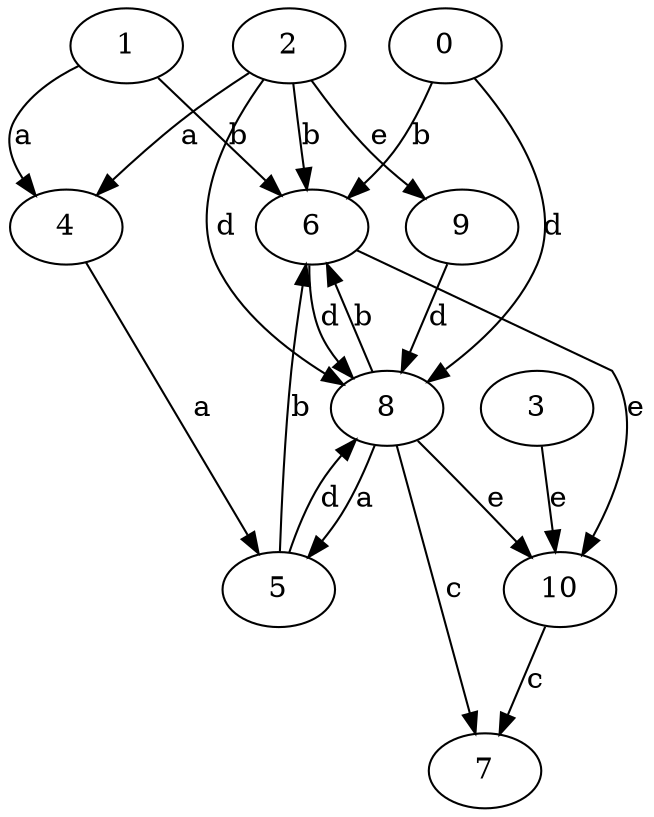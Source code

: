 strict digraph  {
0;
1;
4;
5;
6;
2;
7;
8;
9;
3;
10;
0 -> 6  [label=b];
0 -> 8  [label=d];
1 -> 4  [label=a];
1 -> 6  [label=b];
4 -> 5  [label=a];
5 -> 6  [label=b];
5 -> 8  [label=d];
6 -> 8  [label=d];
6 -> 10  [label=e];
2 -> 4  [label=a];
2 -> 6  [label=b];
2 -> 8  [label=d];
2 -> 9  [label=e];
8 -> 5  [label=a];
8 -> 6  [label=b];
8 -> 7  [label=c];
8 -> 10  [label=e];
9 -> 8  [label=d];
3 -> 10  [label=e];
10 -> 7  [label=c];
}
